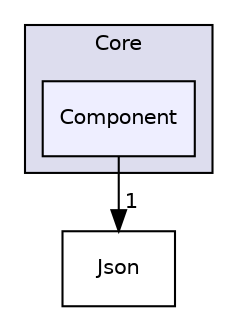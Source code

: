 digraph "include/Core/Component" {
  compound=true
  node [ fontsize="10", fontname="Helvetica"];
  edge [ labelfontsize="10", labelfontname="Helvetica"];
  subgraph clusterdir_8213943ce0b792be39d34390845932ae {
    graph [ bgcolor="#ddddee", pencolor="black", label="Core" fontname="Helvetica", fontsize="10", URL="dir_8213943ce0b792be39d34390845932ae.html"]
  dir_41e29553f1370aff8c3fd073cdae75e1 [shape=box, label="Component", style="filled", fillcolor="#eeeeff", pencolor="black", URL="dir_41e29553f1370aff8c3fd073cdae75e1.html"];
  }
  dir_8145f94c006229c7997a3d1cbbfe2947 [shape=box label="Json" URL="dir_8145f94c006229c7997a3d1cbbfe2947.html"];
  dir_41e29553f1370aff8c3fd073cdae75e1->dir_8145f94c006229c7997a3d1cbbfe2947 [headlabel="1", labeldistance=1.5 headhref="dir_000004_000007.html"];
}
